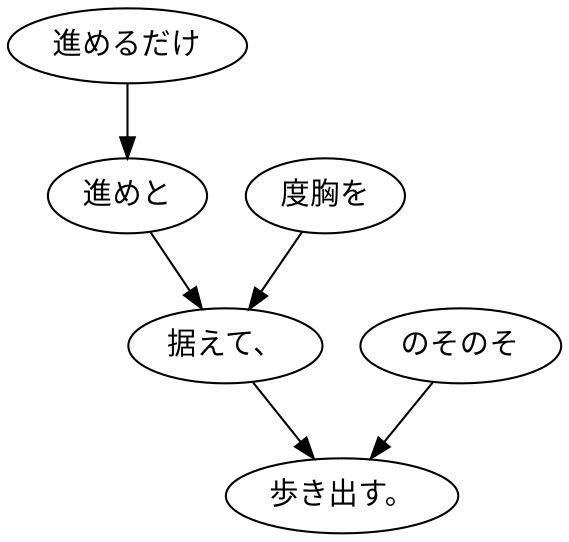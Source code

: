 digraph graph4158 {
	node0 [label="進めるだけ"];
	node1 [label="進めと"];
	node2 [label="度胸を"];
	node3 [label="据えて、"];
	node4 [label="のそのそ"];
	node5 [label="歩き出す。"];
	node0 -> node1;
	node1 -> node3;
	node2 -> node3;
	node3 -> node5;
	node4 -> node5;
}
